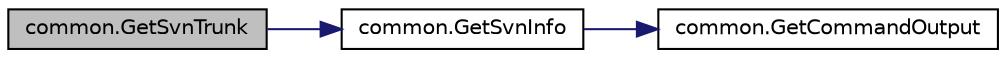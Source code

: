 digraph "common.GetSvnTrunk"
{
  edge [fontname="Helvetica",fontsize="10",labelfontname="Helvetica",labelfontsize="10"];
  node [fontname="Helvetica",fontsize="10",shape=record];
  rankdir="LR";
  Node14 [label="common.GetSvnTrunk",height=0.2,width=0.4,color="black", fillcolor="grey75", style="filled", fontcolor="black"];
  Node14 -> Node15 [color="midnightblue",fontsize="10",style="solid",fontname="Helvetica"];
  Node15 [label="common.GetSvnInfo",height=0.2,width=0.4,color="black", fillcolor="white", style="filled",URL="$d9/d0c/namespacecommon.html#a312d07161b76d965fee6a61e464e283f"];
  Node15 -> Node16 [color="midnightblue",fontsize="10",style="solid",fontname="Helvetica"];
  Node16 [label="common.GetCommandOutput",height=0.2,width=0.4,color="black", fillcolor="white", style="filled",URL="$d9/d0c/namespacecommon.html#ac1337758ae23f6a91b44de07408791da"];
}
